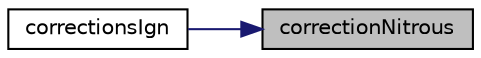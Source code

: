 digraph "correctionNitrous"
{
 // LATEX_PDF_SIZE
  edge [fontname="Helvetica",fontsize="10",labelfontname="Helvetica",labelfontsize="10"];
  node [fontname="Helvetica",fontsize="10",shape=record];
  rankdir="RL";
  Node56 [label="correctionNitrous",height=0.2,width=0.4,color="black", fillcolor="grey75", style="filled", fontcolor="black",tooltip=" "];
  Node56 -> Node57 [dir="back",color="midnightblue",fontsize="10",style="solid",fontname="Helvetica"];
  Node57 [label="correctionsIgn",height=0.2,width=0.4,color="black", fillcolor="white", style="filled",URL="$corrections_8ino.html#abb6e25cc6b33ea84b9ecfaec0aa06d46",tooltip=" "];
}
